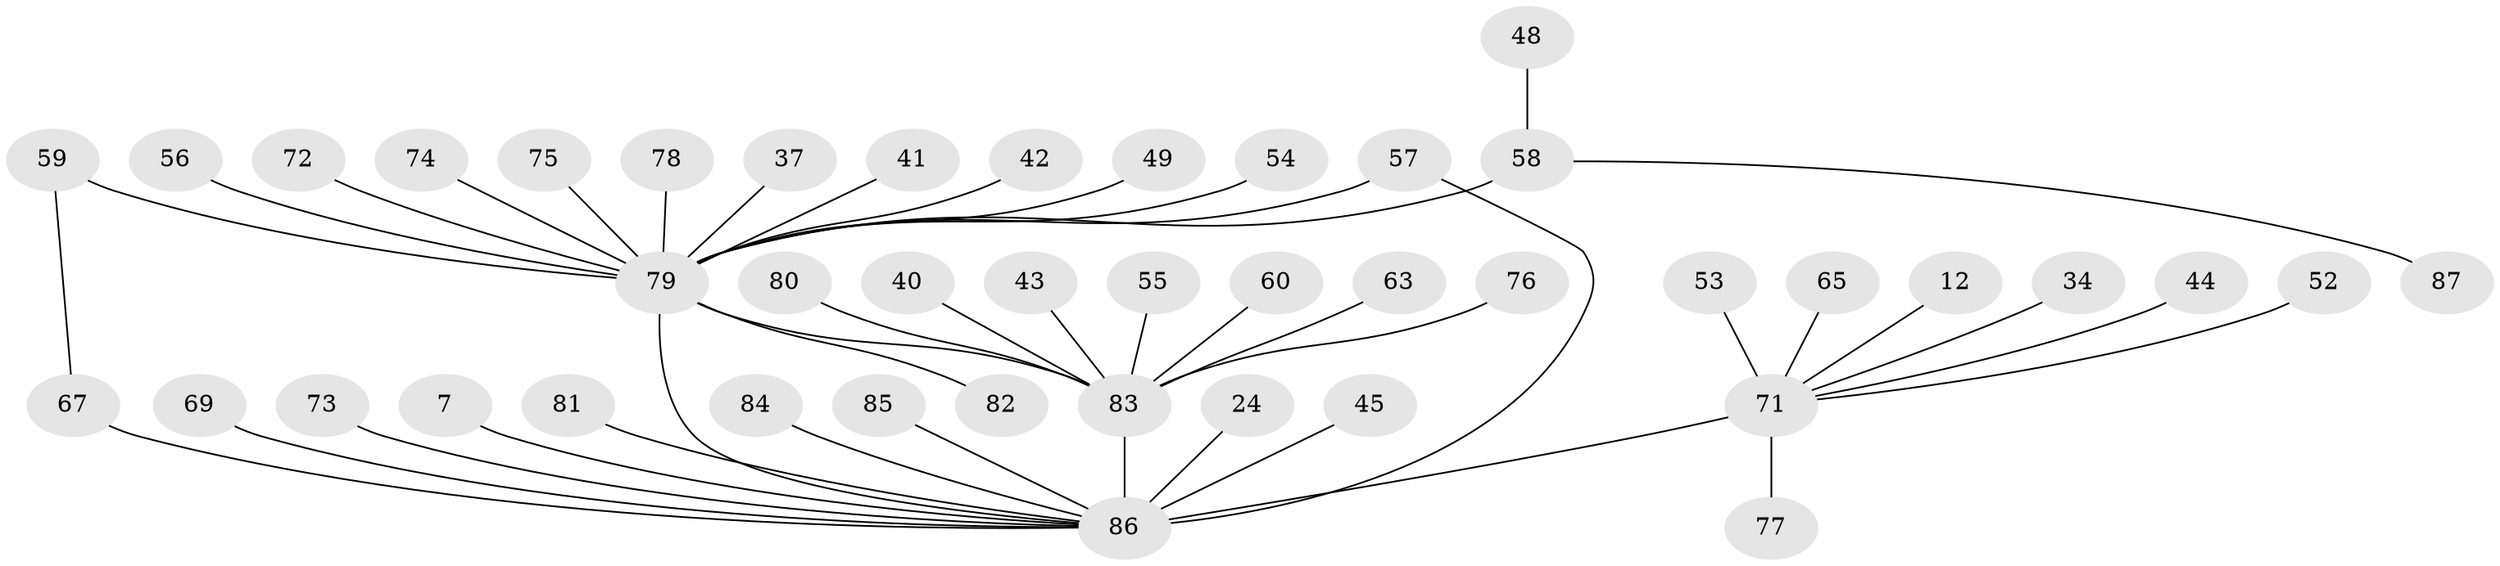 // original degree distribution, {21: 0.011494252873563218, 6: 0.04597701149425287, 2: 0.22988505747126436, 3: 0.13793103448275862, 7: 0.022988505747126436, 1: 0.45977011494252873, 4: 0.05747126436781609, 9: 0.011494252873563218, 5: 0.022988505747126436}
// Generated by graph-tools (version 1.1) at 2025/48/03/09/25 04:48:31]
// undirected, 43 vertices, 45 edges
graph export_dot {
graph [start="1"]
  node [color=gray90,style=filled];
  7;
  12;
  24;
  34;
  37;
  40;
  41;
  42;
  43;
  44;
  45;
  48;
  49 [super="+28"];
  52;
  53;
  54;
  55;
  56;
  57 [super="+11"];
  58 [super="+46"];
  59 [super="+51+32"];
  60;
  63;
  65 [super="+62"];
  67;
  69 [super="+35+38"];
  71 [super="+70+10"];
  72;
  73 [super="+16"];
  74;
  75;
  76;
  77 [super="+14"];
  78;
  79 [super="+33"];
  80;
  81;
  82;
  83 [super="+66+39"];
  84;
  85 [super="+13"];
  86 [super="+68+27+2"];
  87;
  7 -- 86;
  12 -- 71;
  24 -- 86;
  34 -- 71;
  37 -- 79;
  40 -- 83;
  41 -- 79;
  42 -- 79;
  43 -- 83;
  44 -- 71;
  45 -- 86;
  48 -- 58;
  49 -- 79;
  52 -- 71;
  53 -- 71;
  54 -- 79;
  55 -- 83;
  56 -- 79;
  57 -- 79;
  57 -- 86;
  58 -- 87;
  58 -- 79 [weight=2];
  59 -- 67;
  59 -- 79 [weight=2];
  60 -- 83;
  63 -- 83;
  65 -- 71;
  67 -- 86;
  69 -- 86;
  71 -- 86 [weight=4];
  71 -- 77;
  72 -- 79;
  73 -- 86 [weight=4];
  74 -- 79;
  75 -- 79;
  76 -- 83;
  78 -- 79;
  79 -- 82;
  79 -- 86 [weight=2];
  79 -- 83 [weight=3];
  80 -- 83 [weight=2];
  81 -- 86;
  83 -- 86 [weight=6];
  84 -- 86;
  85 -- 86;
}
